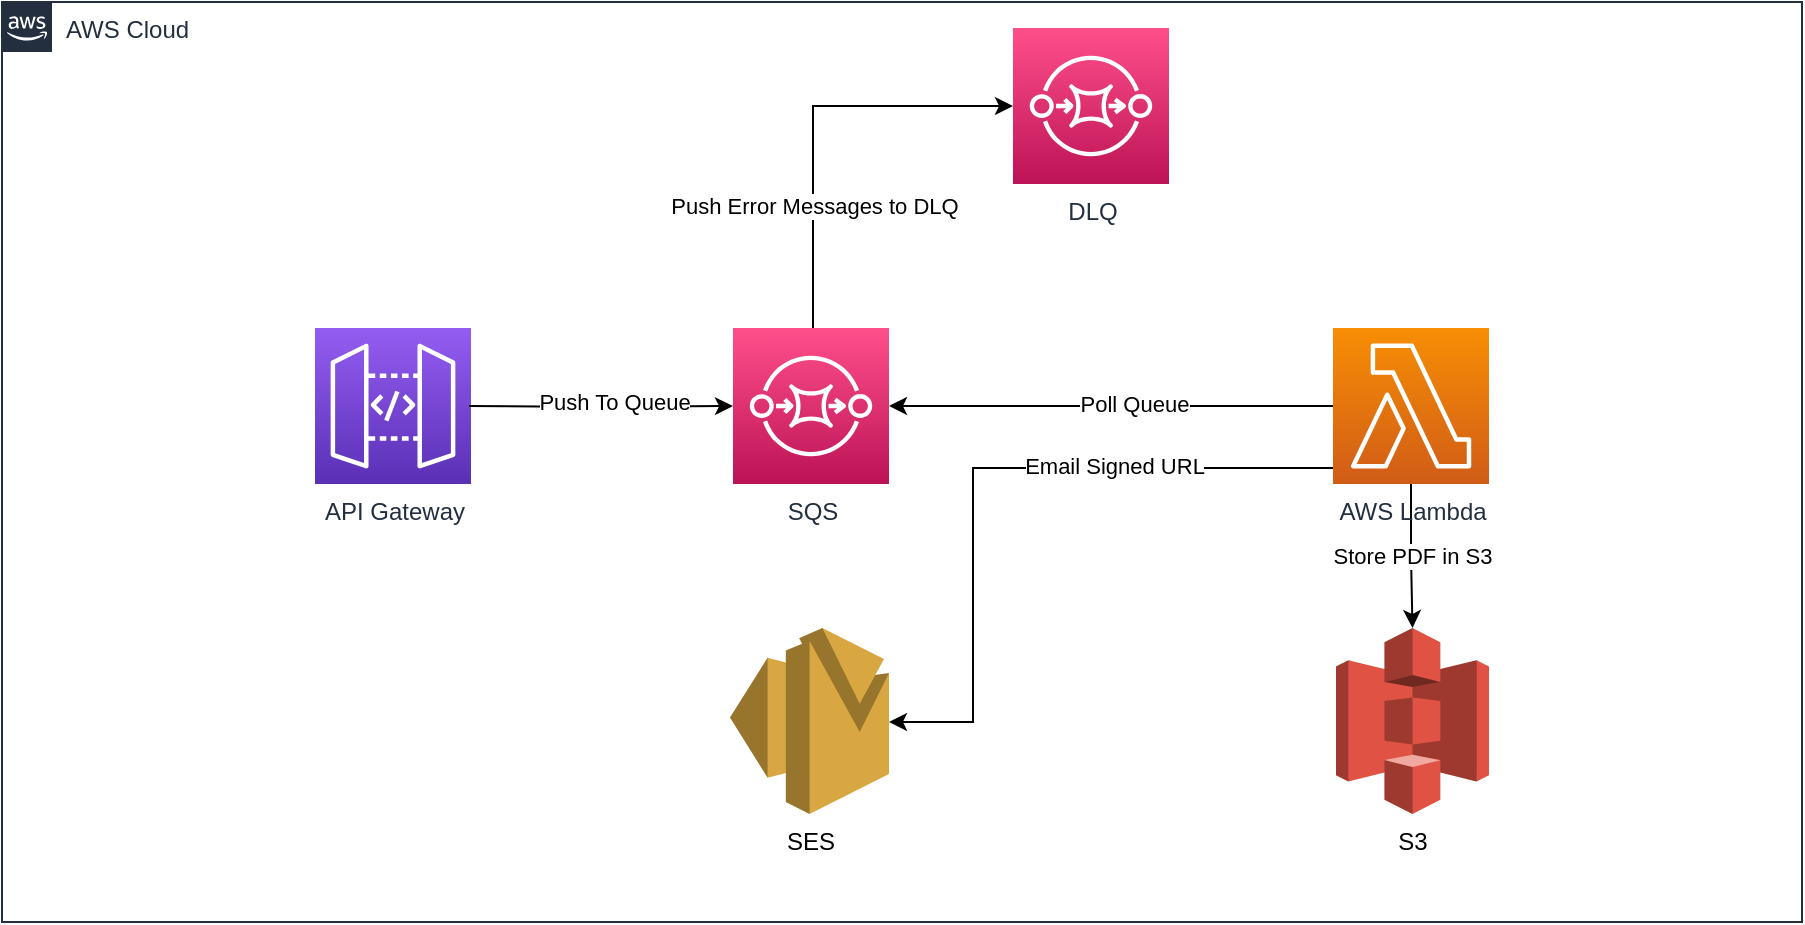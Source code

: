 <mxfile version="20.4.0" type="device"><diagram id="YfTEqP3gxErSCho98R7_" name="Page-1"><mxGraphModel dx="1577" dy="1023" grid="0" gridSize="10" guides="1" tooltips="1" connect="1" arrows="1" fold="1" page="1" pageScale="1" pageWidth="1169" pageHeight="827" math="0" shadow="0"><root><mxCell id="0"/><mxCell id="1" parent="0"/><mxCell id="6CHRMcpe1FqYj-e1QPda-1" value="AWS Cloud" style="points=[[0,0],[0.25,0],[0.5,0],[0.75,0],[1,0],[1,0.25],[1,0.5],[1,0.75],[1,1],[0.75,1],[0.5,1],[0.25,1],[0,1],[0,0.75],[0,0.5],[0,0.25]];outlineConnect=0;gradientColor=none;html=1;whiteSpace=wrap;fontSize=12;fontStyle=0;container=1;pointerEvents=0;collapsible=0;recursiveResize=0;shape=mxgraph.aws4.group;grIcon=mxgraph.aws4.group_aws_cloud_alt;strokeColor=#232F3E;fillColor=none;verticalAlign=top;align=left;spacingLeft=30;fontColor=#232F3E;dashed=0;" parent="1" vertex="1"><mxGeometry x="135" y="168" width="900" height="460" as="geometry"/></mxCell><mxCell id="6CHRMcpe1FqYj-e1QPda-18" style="edgeStyle=orthogonalEdgeStyle;rounded=0;orthogonalLoop=1;jettySize=auto;html=1;" parent="6CHRMcpe1FqYj-e1QPda-1" source="6CHRMcpe1FqYj-e1QPda-2" target="6CHRMcpe1FqYj-e1QPda-8" edge="1"><mxGeometry relative="1" as="geometry"><Array as="points"><mxPoint x="405.5" y="52"/></Array></mxGeometry></mxCell><mxCell id="6CHRMcpe1FqYj-e1QPda-20" value="Push Error Messages to DLQ" style="edgeLabel;html=1;align=center;verticalAlign=middle;resizable=0;points=[];" parent="6CHRMcpe1FqYj-e1QPda-18" vertex="1" connectable="0"><mxGeometry x="-0.422" relative="1" as="geometry"><mxPoint as="offset"/></mxGeometry></mxCell><mxCell id="6CHRMcpe1FqYj-e1QPda-2" value="SQS" style="sketch=0;points=[[0,0,0],[0.25,0,0],[0.5,0,0],[0.75,0,0],[1,0,0],[0,1,0],[0.25,1,0],[0.5,1,0],[0.75,1,0],[1,1,0],[0,0.25,0],[0,0.5,0],[0,0.75,0],[1,0.25,0],[1,0.5,0],[1,0.75,0]];outlineConnect=0;fontColor=#232F3E;gradientColor=#FF4F8B;gradientDirection=north;fillColor=#BC1356;strokeColor=#ffffff;dashed=0;verticalLabelPosition=bottom;verticalAlign=top;align=center;html=1;fontSize=12;fontStyle=0;aspect=fixed;shape=mxgraph.aws4.resourceIcon;resIcon=mxgraph.aws4.sqs;" parent="6CHRMcpe1FqYj-e1QPda-1" vertex="1"><mxGeometry x="365.5" y="163" width="78" height="78" as="geometry"/></mxCell><mxCell id="6CHRMcpe1FqYj-e1QPda-13" style="edgeStyle=orthogonalEdgeStyle;rounded=0;orthogonalLoop=1;jettySize=auto;html=1;" parent="6CHRMcpe1FqYj-e1QPda-1" source="6CHRMcpe1FqYj-e1QPda-3" target="6CHRMcpe1FqYj-e1QPda-2" edge="1"><mxGeometry relative="1" as="geometry"/></mxCell><mxCell id="6CHRMcpe1FqYj-e1QPda-14" value="Poll Queue" style="edgeLabel;html=1;align=center;verticalAlign=middle;resizable=0;points=[];" parent="6CHRMcpe1FqYj-e1QPda-13" vertex="1" connectable="0"><mxGeometry x="-0.099" y="-1" relative="1" as="geometry"><mxPoint as="offset"/></mxGeometry></mxCell><mxCell id="6CHRMcpe1FqYj-e1QPda-15" value="Store PDF in S3" style="edgeStyle=orthogonalEdgeStyle;rounded=0;orthogonalLoop=1;jettySize=auto;html=1;" parent="6CHRMcpe1FqYj-e1QPda-1" source="6CHRMcpe1FqYj-e1QPda-3" target="6CHRMcpe1FqYj-e1QPda-5" edge="1"><mxGeometry relative="1" as="geometry"/></mxCell><mxCell id="6CHRMcpe1FqYj-e1QPda-16" style="edgeStyle=orthogonalEdgeStyle;rounded=0;orthogonalLoop=1;jettySize=auto;html=1;" parent="6CHRMcpe1FqYj-e1QPda-1" source="6CHRMcpe1FqYj-e1QPda-3" target="6CHRMcpe1FqYj-e1QPda-4" edge="1"><mxGeometry relative="1" as="geometry"><Array as="points"><mxPoint x="485.5" y="233"/><mxPoint x="485.5" y="360"/></Array></mxGeometry></mxCell><mxCell id="6CHRMcpe1FqYj-e1QPda-17" value="Email Signed URL" style="edgeLabel;html=1;align=center;verticalAlign=middle;resizable=0;points=[];" parent="6CHRMcpe1FqYj-e1QPda-16" vertex="1" connectable="0"><mxGeometry x="-0.278" y="-1" relative="1" as="geometry"><mxPoint x="16" as="offset"/></mxGeometry></mxCell><mxCell id="6CHRMcpe1FqYj-e1QPda-3" value="AWS Lambda" style="sketch=0;points=[[0,0,0],[0.25,0,0],[0.5,0,0],[0.75,0,0],[1,0,0],[0,1,0],[0.25,1,0],[0.5,1,0],[0.75,1,0],[1,1,0],[0,0.25,0],[0,0.5,0],[0,0.75,0],[1,0.25,0],[1,0.5,0],[1,0.75,0]];outlineConnect=0;fontColor=#232F3E;gradientColor=#F78E04;gradientDirection=north;fillColor=#D05C17;strokeColor=#ffffff;dashed=0;verticalLabelPosition=bottom;verticalAlign=top;align=center;html=1;fontSize=12;fontStyle=0;aspect=fixed;shape=mxgraph.aws4.resourceIcon;resIcon=mxgraph.aws4.lambda;" parent="6CHRMcpe1FqYj-e1QPda-1" vertex="1"><mxGeometry x="665.5" y="163" width="78" height="78" as="geometry"/></mxCell><mxCell id="6CHRMcpe1FqYj-e1QPda-4" value="SES" style="outlineConnect=0;dashed=0;verticalLabelPosition=bottom;verticalAlign=top;align=center;html=1;shape=mxgraph.aws3.ses;fillColor=#D9A741;gradientColor=none;" parent="6CHRMcpe1FqYj-e1QPda-1" vertex="1"><mxGeometry x="364" y="313" width="79.5" height="93" as="geometry"/></mxCell><mxCell id="6CHRMcpe1FqYj-e1QPda-5" value="S3" style="outlineConnect=0;dashed=0;verticalLabelPosition=bottom;verticalAlign=top;align=center;html=1;shape=mxgraph.aws3.s3;fillColor=#E05243;gradientColor=none;" parent="6CHRMcpe1FqYj-e1QPda-1" vertex="1"><mxGeometry x="667" y="313" width="76.5" height="93" as="geometry"/></mxCell><mxCell id="6CHRMcpe1FqYj-e1QPda-6" value="API Gateway" style="sketch=0;points=[[0,0,0],[0.25,0,0],[0.5,0,0],[0.75,0,0],[1,0,0],[0,1,0],[0.25,1,0],[0.5,1,0],[0.75,1,0],[1,1,0],[0,0.25,0],[0,0.5,0],[0,0.75,0],[1,0.25,0],[1,0.5,0],[1,0.75,0]];outlineConnect=0;fontColor=#232F3E;gradientColor=#945DF2;gradientDirection=north;fillColor=#5A30B5;strokeColor=#ffffff;dashed=0;verticalLabelPosition=bottom;verticalAlign=top;align=center;html=1;fontSize=12;fontStyle=0;aspect=fixed;shape=mxgraph.aws4.resourceIcon;resIcon=mxgraph.aws4.api_gateway;" parent="6CHRMcpe1FqYj-e1QPda-1" vertex="1"><mxGeometry x="156.5" y="163" width="78" height="78" as="geometry"/></mxCell><mxCell id="6CHRMcpe1FqYj-e1QPda-11" style="edgeStyle=orthogonalEdgeStyle;rounded=0;orthogonalLoop=1;jettySize=auto;html=1;" parent="6CHRMcpe1FqYj-e1QPda-1" target="6CHRMcpe1FqYj-e1QPda-2" edge="1"><mxGeometry relative="1" as="geometry"><mxPoint x="233.5" y="202" as="sourcePoint"/></mxGeometry></mxCell><mxCell id="6CHRMcpe1FqYj-e1QPda-12" value="Push To Queue" style="edgeLabel;html=1;align=center;verticalAlign=middle;resizable=0;points=[];" parent="6CHRMcpe1FqYj-e1QPda-11" vertex="1" connectable="0"><mxGeometry x="0.227" y="2" relative="1" as="geometry"><mxPoint x="-9" as="offset"/></mxGeometry></mxCell><mxCell id="6CHRMcpe1FqYj-e1QPda-8" value="DLQ" style="sketch=0;points=[[0,0,0],[0.25,0,0],[0.5,0,0],[0.75,0,0],[1,0,0],[0,1,0],[0.25,1,0],[0.5,1,0],[0.75,1,0],[1,1,0],[0,0.25,0],[0,0.5,0],[0,0.75,0],[1,0.25,0],[1,0.5,0],[1,0.75,0]];outlineConnect=0;fontColor=#232F3E;gradientColor=#FF4F8B;gradientDirection=north;fillColor=#BC1356;strokeColor=#ffffff;dashed=0;verticalLabelPosition=bottom;verticalAlign=top;align=center;html=1;fontSize=12;fontStyle=0;aspect=fixed;shape=mxgraph.aws4.resourceIcon;resIcon=mxgraph.aws4.sqs;" parent="6CHRMcpe1FqYj-e1QPda-1" vertex="1"><mxGeometry x="505.5" y="13" width="78" height="78" as="geometry"/></mxCell></root></mxGraphModel></diagram></mxfile>
